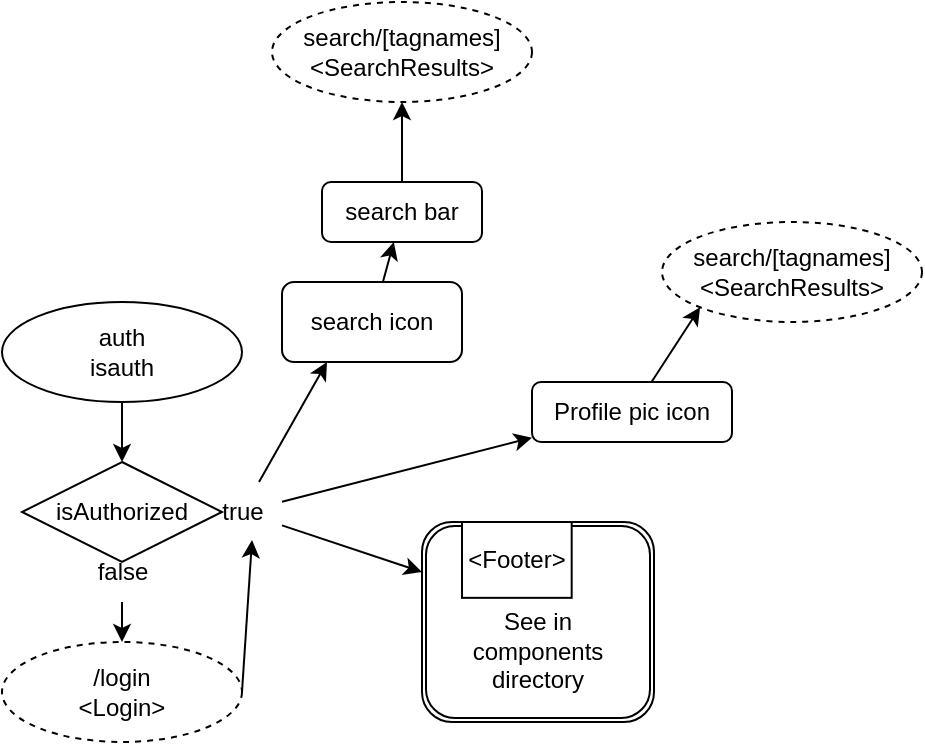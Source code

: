 <mxfile>
    <diagram id="Zj3-93L6mgxk9kNFKD07" name="Page-1">
        <mxGraphModel dx="1154" dy="510" grid="1" gridSize="10" guides="1" tooltips="1" connect="1" arrows="1" fold="1" page="1" pageScale="1" pageWidth="827" pageHeight="1169" math="0" shadow="0">
            <root>
                <mxCell id="0"/>
                <mxCell id="1" parent="0"/>
                <mxCell id="22" style="edgeStyle=none;html=1;entryX=0.5;entryY=0;entryDx=0;entryDy=0;" edge="1" parent="1" source="2" target="5">
                    <mxGeometry relative="1" as="geometry"/>
                </mxCell>
                <mxCell id="2" value="auth&lt;br&gt;isauth" style="ellipse;whiteSpace=wrap;html=1;" parent="1" vertex="1">
                    <mxGeometry x="50" y="930" width="120" height="50" as="geometry"/>
                </mxCell>
                <mxCell id="12" style="edgeStyle=none;html=1;entryX=0.625;entryY=0.967;entryDx=0;entryDy=0;entryPerimeter=0;exitX=1;exitY=0.5;exitDx=0;exitDy=0;" edge="1" parent="1" source="4" target="7">
                    <mxGeometry relative="1" as="geometry"/>
                </mxCell>
                <mxCell id="4" value="/login&lt;br&gt;&amp;lt;Login&amp;gt;" style="ellipse;whiteSpace=wrap;html=1;dashed=1;" parent="1" vertex="1">
                    <mxGeometry x="50" y="1100" width="120" height="50" as="geometry"/>
                </mxCell>
                <mxCell id="10" value="" style="group" vertex="1" connectable="0" parent="1">
                    <mxGeometry x="60" y="1010" width="130" height="70" as="geometry"/>
                </mxCell>
                <mxCell id="5" value="isAuthorized" style="rhombus;whiteSpace=wrap;html=1;" vertex="1" parent="10">
                    <mxGeometry width="100" height="50" as="geometry"/>
                </mxCell>
                <mxCell id="6" value="false" style="text;html=1;align=center;verticalAlign=middle;resizable=0;points=[];autosize=1;strokeColor=none;fillColor=none;" vertex="1" parent="10">
                    <mxGeometry x="25" y="40" width="50" height="30" as="geometry"/>
                </mxCell>
                <mxCell id="7" value="true" style="text;html=1;align=center;verticalAlign=middle;resizable=0;points=[];autosize=1;strokeColor=none;fillColor=none;" vertex="1" parent="10">
                    <mxGeometry x="90" y="10" width="40" height="30" as="geometry"/>
                </mxCell>
                <mxCell id="11" style="edgeStyle=none;html=1;" edge="1" parent="1" source="6" target="4">
                    <mxGeometry relative="1" as="geometry"/>
                </mxCell>
                <mxCell id="19" style="edgeStyle=none;html=1;entryX=0;entryY=0.25;entryDx=0;entryDy=0;" edge="1" parent="1" source="7" target="15">
                    <mxGeometry relative="1" as="geometry">
                        <mxPoint x="250" y="1080" as="targetPoint"/>
                    </mxGeometry>
                </mxCell>
                <mxCell id="26" style="edgeStyle=none;html=1;" edge="1" parent="1" source="20" target="27">
                    <mxGeometry relative="1" as="geometry">
                        <mxPoint x="270" y="870" as="targetPoint"/>
                    </mxGeometry>
                </mxCell>
                <mxCell id="20" value="search icon" style="rounded=1;whiteSpace=wrap;html=1;" vertex="1" parent="1">
                    <mxGeometry x="190" y="920" width="90" height="40" as="geometry"/>
                </mxCell>
                <mxCell id="21" value="" style="edgeStyle=none;html=1;entryX=0.25;entryY=1;entryDx=0;entryDy=0;" edge="1" parent="1" source="7" target="20">
                    <mxGeometry relative="1" as="geometry"/>
                </mxCell>
                <mxCell id="23" style="edgeStyle=none;html=1;" edge="1" parent="1" source="7" target="24">
                    <mxGeometry relative="1" as="geometry">
                        <mxPoint x="360" y="970" as="targetPoint"/>
                    </mxGeometry>
                </mxCell>
                <mxCell id="30" style="edgeStyle=none;html=1;entryX=0;entryY=1;entryDx=0;entryDy=0;" edge="1" parent="1" source="24" target="31">
                    <mxGeometry relative="1" as="geometry">
                        <mxPoint x="410" y="930" as="targetPoint"/>
                    </mxGeometry>
                </mxCell>
                <mxCell id="24" value="Profile pic icon" style="rounded=1;whiteSpace=wrap;html=1;" vertex="1" parent="1">
                    <mxGeometry x="315" y="970" width="100" height="30" as="geometry"/>
                </mxCell>
                <mxCell id="29" style="edgeStyle=none;html=1;entryX=0.5;entryY=1;entryDx=0;entryDy=0;" edge="1" parent="1" source="27" target="28">
                    <mxGeometry relative="1" as="geometry"/>
                </mxCell>
                <mxCell id="27" value="search bar" style="rounded=1;whiteSpace=wrap;html=1;" vertex="1" parent="1">
                    <mxGeometry x="210" y="870" width="80" height="30" as="geometry"/>
                </mxCell>
                <mxCell id="28" value="search/[tagnames]&lt;br&gt;&amp;lt;SearchResults&amp;gt;" style="ellipse;whiteSpace=wrap;html=1;dashed=1;" vertex="1" parent="1">
                    <mxGeometry x="185" y="780" width="130" height="50" as="geometry"/>
                </mxCell>
                <mxCell id="31" value="search/[tagnames]&lt;br&gt;&amp;lt;SearchResults&amp;gt;" style="ellipse;whiteSpace=wrap;html=1;dashed=1;" vertex="1" parent="1">
                    <mxGeometry x="380" y="890" width="130" height="50" as="geometry"/>
                </mxCell>
                <mxCell id="33" value="" style="group" vertex="1" connectable="0" parent="1">
                    <mxGeometry x="260" y="1040" width="116" height="100" as="geometry"/>
                </mxCell>
                <UserObject label="&lt;br&gt;&lt;br&gt;See in&lt;br&gt;components&lt;br&gt;directory" id="15">
                    <mxCell style="shape=ext;double=1;rounded=1;whiteSpace=wrap;html=1;" vertex="1" parent="33">
                        <mxGeometry width="116" height="100" as="geometry"/>
                    </mxCell>
                </UserObject>
                <mxCell id="16" value="&amp;lt;Footer&amp;gt;" style="rounded=0;whiteSpace=wrap;html=1;" vertex="1" parent="33">
                    <mxGeometry x="20" width="54.84" height="37.92" as="geometry"/>
                </mxCell>
            </root>
        </mxGraphModel>
    </diagram>
</mxfile>
